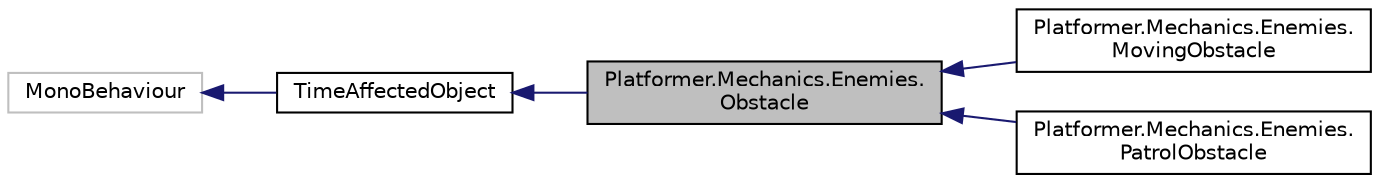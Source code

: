 digraph "Platformer.Mechanics.Enemies.Obstacle"
{
 // LATEX_PDF_SIZE
  edge [fontname="Helvetica",fontsize="10",labelfontname="Helvetica",labelfontsize="10"];
  node [fontname="Helvetica",fontsize="10",shape=record];
  rankdir="LR";
  Node1 [label="Platformer.Mechanics.Enemies.\lObstacle",height=0.2,width=0.4,color="black", fillcolor="grey75", style="filled", fontcolor="black",tooltip="Obstacle static in a location that kills PlayerController when collides with him"];
  Node2 -> Node1 [dir="back",color="midnightblue",fontsize="10",style="solid",fontname="Helvetica"];
  Node2 [label="TimeAffectedObject",height=0.2,width=0.4,color="black", fillcolor="white", style="filled",URL="$class_platformer_1_1_mechanics_1_1_time_modifiers_1_1_time_affected_object.html",tooltip="Class of the objects that can be affected by time modifications"];
  Node3 -> Node2 [dir="back",color="midnightblue",fontsize="10",style="solid",fontname="Helvetica"];
  Node3 [label="MonoBehaviour",height=0.2,width=0.4,color="grey75", fillcolor="white", style="filled",tooltip=" "];
  Node1 -> Node4 [dir="back",color="midnightblue",fontsize="10",style="solid",fontname="Helvetica"];
  Node4 [label="Platformer.Mechanics.Enemies.\lMovingObstacle",height=0.2,width=0.4,color="black", fillcolor="white", style="filled",URL="$class_platformer_1_1_mechanics_1_1_enemies_1_1_moving_obstacle.html",tooltip="Obstacle that moves from left to right at a constant speed"];
  Node1 -> Node5 [dir="back",color="midnightblue",fontsize="10",style="solid",fontname="Helvetica"];
  Node5 [label="Platformer.Mechanics.Enemies.\lPatrolObstacle",height=0.2,width=0.4,color="black", fillcolor="white", style="filled",URL="$class_platformer_1_1_mechanics_1_1_enemies_1_1_patrol_obstacle.html",tooltip="Obstacle that follows a path determined by points ad infinitum"];
}
